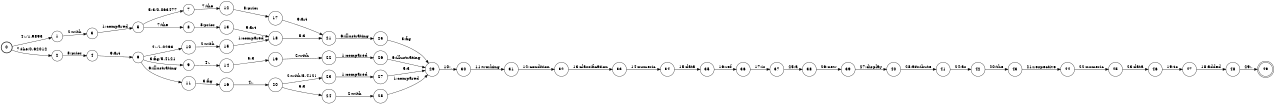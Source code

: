 digraph FST {
rankdir = LR;
size = "8.5,11";
label = "";
center = 1;
orientation = Portrait;
ranksep = "0.4";
nodesep = "0.25";
0 [label = "0", shape = circle, style = bold, fontsize = 14]
	0 -> 1 [label = "4:./1.9893", fontsize = 14];
	0 -> 2 [label = "7:the/0.62012", fontsize = 14];
1 [label = "1", shape = circle, style = solid, fontsize = 14]
	1 -> 3 [label = "2:with", fontsize = 14];
2 [label = "2", shape = circle, style = solid, fontsize = 14]
	2 -> 4 [label = "8:prior", fontsize = 14];
3 [label = "3", shape = circle, style = solid, fontsize = 14]
	3 -> 5 [label = "1:compared", fontsize = 14];
4 [label = "4", shape = circle, style = solid, fontsize = 14]
	4 -> 6 [label = "9:art", fontsize = 14];
5 [label = "5", shape = circle, style = solid, fontsize = 14]
	5 -> 7 [label = "5:3/0.063477", fontsize = 14];
	5 -> 8 [label = "7:the", fontsize = 14];
6 [label = "6", shape = circle, style = solid, fontsize = 14]
	6 -> 9 [label = "3:fig/5.4121", fontsize = 14];
	6 -> 10 [label = "4:./1.0293", fontsize = 14];
	6 -> 11 [label = "6:illustrating", fontsize = 14];
7 [label = "7", shape = circle, style = solid, fontsize = 14]
	7 -> 12 [label = "7:the", fontsize = 14];
8 [label = "8", shape = circle, style = solid, fontsize = 14]
	8 -> 13 [label = "8:prior", fontsize = 14];
9 [label = "9", shape = circle, style = solid, fontsize = 14]
	9 -> 14 [label = "4:.", fontsize = 14];
10 [label = "10", shape = circle, style = solid, fontsize = 14]
	10 -> 15 [label = "2:with", fontsize = 14];
11 [label = "11", shape = circle, style = solid, fontsize = 14]
	11 -> 16 [label = "3:fig", fontsize = 14];
12 [label = "12", shape = circle, style = solid, fontsize = 14]
	12 -> 17 [label = "8:prior", fontsize = 14];
13 [label = "13", shape = circle, style = solid, fontsize = 14]
	13 -> 18 [label = "9:art", fontsize = 14];
14 [label = "14", shape = circle, style = solid, fontsize = 14]
	14 -> 19 [label = "5:3", fontsize = 14];
15 [label = "15", shape = circle, style = solid, fontsize = 14]
	15 -> 18 [label = "1:compared", fontsize = 14];
16 [label = "16", shape = circle, style = solid, fontsize = 14]
	16 -> 20 [label = "4:.", fontsize = 14];
17 [label = "17", shape = circle, style = solid, fontsize = 14]
	17 -> 21 [label = "9:art", fontsize = 14];
18 [label = "18", shape = circle, style = solid, fontsize = 14]
	18 -> 21 [label = "5:3", fontsize = 14];
19 [label = "19", shape = circle, style = solid, fontsize = 14]
	19 -> 22 [label = "2:with", fontsize = 14];
20 [label = "20", shape = circle, style = solid, fontsize = 14]
	20 -> 23 [label = "2:with/5.4121", fontsize = 14];
	20 -> 24 [label = "5:3", fontsize = 14];
21 [label = "21", shape = circle, style = solid, fontsize = 14]
	21 -> 25 [label = "6:illustrating", fontsize = 14];
22 [label = "22", shape = circle, style = solid, fontsize = 14]
	22 -> 26 [label = "1:compared", fontsize = 14];
23 [label = "23", shape = circle, style = solid, fontsize = 14]
	23 -> 27 [label = "1:compared", fontsize = 14];
24 [label = "24", shape = circle, style = solid, fontsize = 14]
	24 -> 28 [label = "2:with", fontsize = 14];
25 [label = "25", shape = circle, style = solid, fontsize = 14]
	25 -> 29 [label = "3:fig", fontsize = 14];
26 [label = "26", shape = circle, style = solid, fontsize = 14]
	26 -> 29 [label = "6:illustrating", fontsize = 14];
27 [label = "27", shape = circle, style = solid, fontsize = 14]
	27 -> 29 [label = "5:3", fontsize = 14];
28 [label = "28", shape = circle, style = solid, fontsize = 14]
	28 -> 29 [label = "1:compared", fontsize = 14];
29 [label = "29", shape = circle, style = solid, fontsize = 14]
	29 -> 30 [label = "10:,", fontsize = 14];
30 [label = "30", shape = circle, style = solid, fontsize = 14]
	30 -> 31 [label = "11:working", fontsize = 14];
31 [label = "31", shape = circle, style = solid, fontsize = 14]
	31 -> 32 [label = "12:condition", fontsize = 14];
32 [label = "32", shape = circle, style = solid, fontsize = 14]
	32 -> 33 [label = "13:classification", fontsize = 14];
33 [label = "33", shape = circle, style = solid, fontsize = 14]
	33 -> 34 [label = "14:numeric", fontsize = 14];
34 [label = "34", shape = circle, style = solid, fontsize = 14]
	34 -> 35 [label = "15:data", fontsize = 14];
35 [label = "35", shape = circle, style = solid, fontsize = 14]
	35 -> 36 [label = "16:ref", fontsize = 14];
36 [label = "36", shape = circle, style = solid, fontsize = 14]
	36 -> 37 [label = "17:is", fontsize = 14];
37 [label = "37", shape = circle, style = solid, fontsize = 14]
	37 -> 38 [label = "25:a", fontsize = 14];
38 [label = "38", shape = circle, style = solid, fontsize = 14]
	38 -> 39 [label = "26:new", fontsize = 14];
39 [label = "39", shape = circle, style = solid, fontsize = 14]
	39 -> 40 [label = "27:display", fontsize = 14];
40 [label = "40", shape = circle, style = solid, fontsize = 14]
	40 -> 41 [label = "28:attribute", fontsize = 14];
41 [label = "41", shape = circle, style = solid, fontsize = 14]
	41 -> 42 [label = "24:as", fontsize = 14];
42 [label = "42", shape = circle, style = solid, fontsize = 14]
	42 -> 43 [label = "20:the", fontsize = 14];
43 [label = "43", shape = circle, style = solid, fontsize = 14]
	43 -> 44 [label = "21:respective", fontsize = 14];
44 [label = "44", shape = circle, style = solid, fontsize = 14]
	44 -> 45 [label = "22:numeric", fontsize = 14];
45 [label = "45", shape = circle, style = solid, fontsize = 14]
	45 -> 46 [label = "23:data", fontsize = 14];
46 [label = "46", shape = circle, style = solid, fontsize = 14]
	46 -> 47 [label = "19:to", fontsize = 14];
47 [label = "47", shape = circle, style = solid, fontsize = 14]
	47 -> 48 [label = "18:added", fontsize = 14];
48 [label = "48", shape = circle, style = solid, fontsize = 14]
	48 -> 49 [label = "29:.", fontsize = 14];
49 [label = "49", shape = doublecircle, style = solid, fontsize = 14]
}
